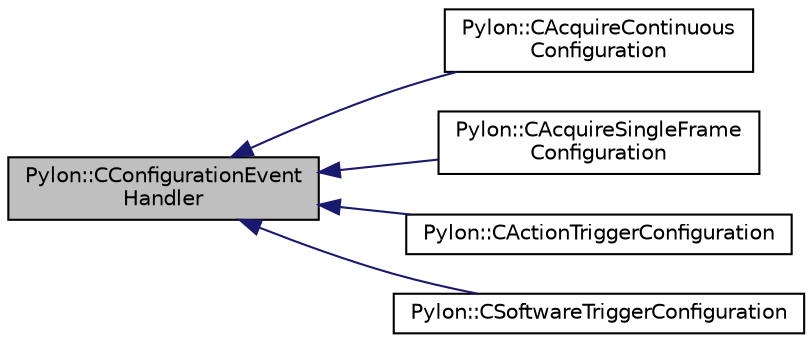 digraph "Pylon::CConfigurationEventHandler"
{
  edge [fontname="Helvetica",fontsize="10",labelfontname="Helvetica",labelfontsize="10"];
  node [fontname="Helvetica",fontsize="10",shape=record];
  rankdir="LR";
  Node1 [label="Pylon::CConfigurationEvent\lHandler",height=0.2,width=0.4,color="black", fillcolor="grey75", style="filled", fontcolor="black"];
  Node1 -> Node2 [dir="back",color="midnightblue",fontsize="10",style="solid",fontname="Helvetica"];
  Node2 [label="Pylon::CAcquireContinuous\lConfiguration",height=0.2,width=0.4,color="black", fillcolor="white", style="filled",URL="$class_pylon_1_1_c_acquire_continuous_configuration.html",tooltip="Changes the configuration of the camera to free-running continuous acquisition. "];
  Node1 -> Node3 [dir="back",color="midnightblue",fontsize="10",style="solid",fontname="Helvetica"];
  Node3 [label="Pylon::CAcquireSingleFrame\lConfiguration",height=0.2,width=0.4,color="black", fillcolor="white", style="filled",URL="$class_pylon_1_1_c_acquire_single_frame_configuration.html",tooltip="An instant camera configuration for single frame acquisition, Use together with CInstantCamera::GrabO..."];
  Node1 -> Node4 [dir="back",color="midnightblue",fontsize="10",style="solid",fontname="Helvetica"];
  Node4 [label="Pylon::CActionTriggerConfiguration",height=0.2,width=0.4,color="black", fillcolor="white", style="filled",URL="$class_pylon_1_1_c_action_trigger_configuration.html",tooltip="Changes the configuration of the camera so that it is triggered by the first available action command..."];
  Node1 -> Node5 [dir="back",color="midnightblue",fontsize="10",style="solid",fontname="Helvetica"];
  Node5 [label="Pylon::CSoftwareTriggerConfiguration",height=0.2,width=0.4,color="black", fillcolor="white", style="filled",URL="$class_pylon_1_1_c_software_trigger_configuration.html",tooltip="Changes the configuration of the camera so that the acquisition of frames is triggered by software tr..."];
}
